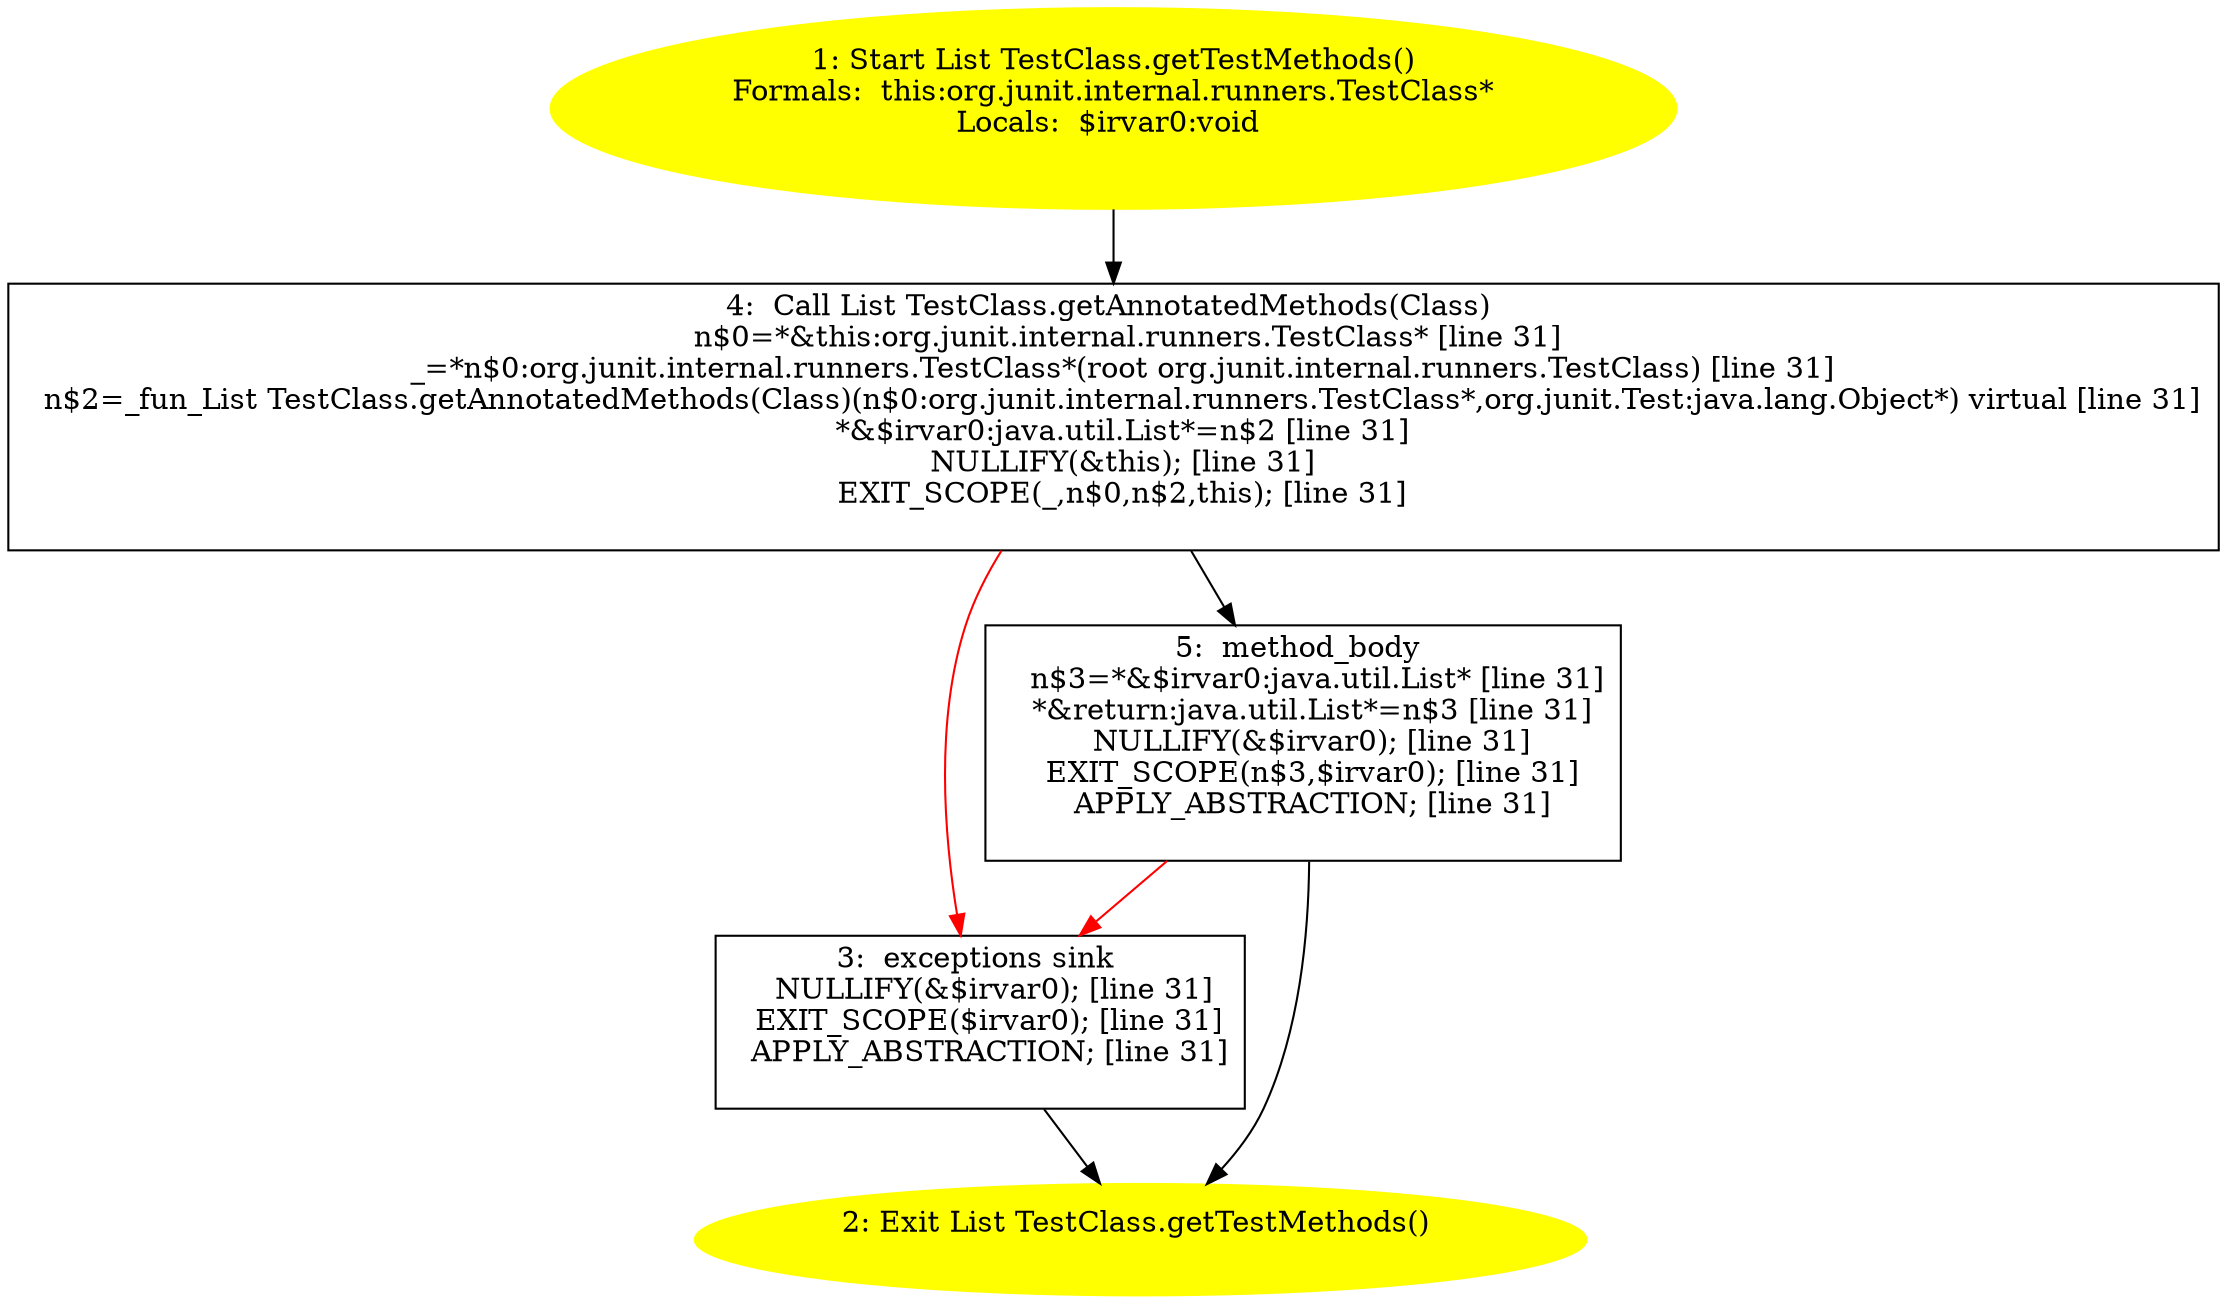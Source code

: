 /* @generated */
digraph cfg {
"org.junit.internal.runners.TestClass.getTestMethods():java.util.List.254f025f2b22b380e3ad1627377c2ecf_1" [label="1: Start List TestClass.getTestMethods()\nFormals:  this:org.junit.internal.runners.TestClass*\nLocals:  $irvar0:void \n  " color=yellow style=filled]
	

	 "org.junit.internal.runners.TestClass.getTestMethods():java.util.List.254f025f2b22b380e3ad1627377c2ecf_1" -> "org.junit.internal.runners.TestClass.getTestMethods():java.util.List.254f025f2b22b380e3ad1627377c2ecf_4" ;
"org.junit.internal.runners.TestClass.getTestMethods():java.util.List.254f025f2b22b380e3ad1627377c2ecf_2" [label="2: Exit List TestClass.getTestMethods() \n  " color=yellow style=filled]
	

"org.junit.internal.runners.TestClass.getTestMethods():java.util.List.254f025f2b22b380e3ad1627377c2ecf_3" [label="3:  exceptions sink \n   NULLIFY(&$irvar0); [line 31]\n  EXIT_SCOPE($irvar0); [line 31]\n  APPLY_ABSTRACTION; [line 31]\n " shape="box"]
	

	 "org.junit.internal.runners.TestClass.getTestMethods():java.util.List.254f025f2b22b380e3ad1627377c2ecf_3" -> "org.junit.internal.runners.TestClass.getTestMethods():java.util.List.254f025f2b22b380e3ad1627377c2ecf_2" ;
"org.junit.internal.runners.TestClass.getTestMethods():java.util.List.254f025f2b22b380e3ad1627377c2ecf_4" [label="4:  Call List TestClass.getAnnotatedMethods(Class) \n   n$0=*&this:org.junit.internal.runners.TestClass* [line 31]\n  _=*n$0:org.junit.internal.runners.TestClass*(root org.junit.internal.runners.TestClass) [line 31]\n  n$2=_fun_List TestClass.getAnnotatedMethods(Class)(n$0:org.junit.internal.runners.TestClass*,org.junit.Test:java.lang.Object*) virtual [line 31]\n  *&$irvar0:java.util.List*=n$2 [line 31]\n  NULLIFY(&this); [line 31]\n  EXIT_SCOPE(_,n$0,n$2,this); [line 31]\n " shape="box"]
	

	 "org.junit.internal.runners.TestClass.getTestMethods():java.util.List.254f025f2b22b380e3ad1627377c2ecf_4" -> "org.junit.internal.runners.TestClass.getTestMethods():java.util.List.254f025f2b22b380e3ad1627377c2ecf_5" ;
	 "org.junit.internal.runners.TestClass.getTestMethods():java.util.List.254f025f2b22b380e3ad1627377c2ecf_4" -> "org.junit.internal.runners.TestClass.getTestMethods():java.util.List.254f025f2b22b380e3ad1627377c2ecf_3" [color="red" ];
"org.junit.internal.runners.TestClass.getTestMethods():java.util.List.254f025f2b22b380e3ad1627377c2ecf_5" [label="5:  method_body \n   n$3=*&$irvar0:java.util.List* [line 31]\n  *&return:java.util.List*=n$3 [line 31]\n  NULLIFY(&$irvar0); [line 31]\n  EXIT_SCOPE(n$3,$irvar0); [line 31]\n  APPLY_ABSTRACTION; [line 31]\n " shape="box"]
	

	 "org.junit.internal.runners.TestClass.getTestMethods():java.util.List.254f025f2b22b380e3ad1627377c2ecf_5" -> "org.junit.internal.runners.TestClass.getTestMethods():java.util.List.254f025f2b22b380e3ad1627377c2ecf_2" ;
	 "org.junit.internal.runners.TestClass.getTestMethods():java.util.List.254f025f2b22b380e3ad1627377c2ecf_5" -> "org.junit.internal.runners.TestClass.getTestMethods():java.util.List.254f025f2b22b380e3ad1627377c2ecf_3" [color="red" ];
}
